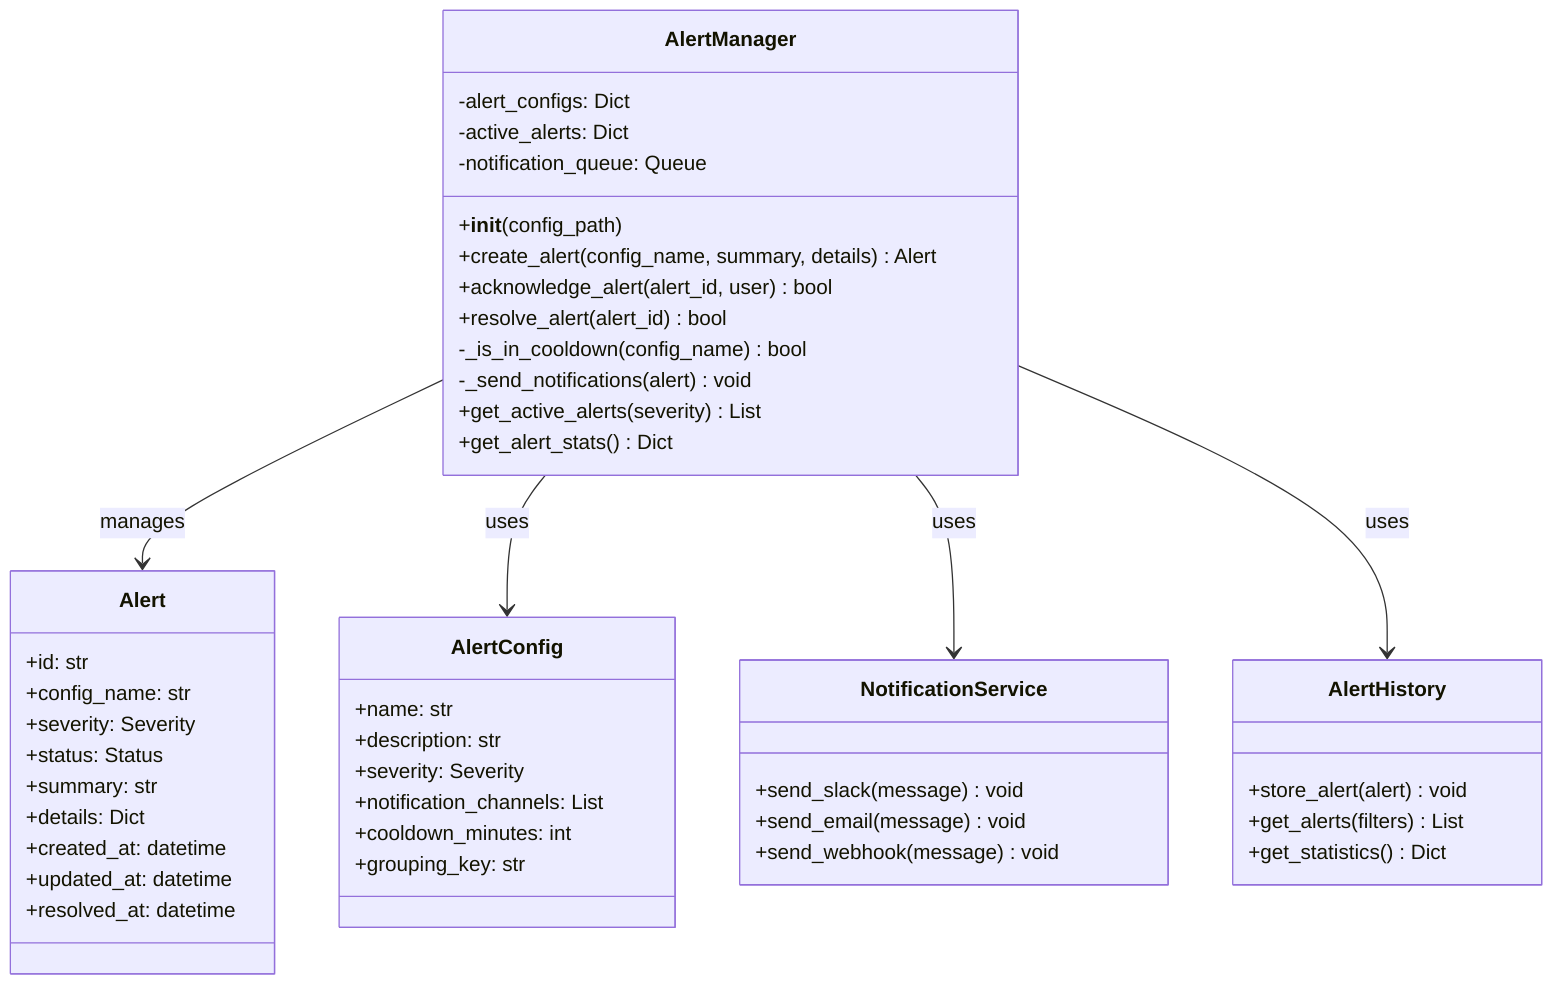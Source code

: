 classDiagram
    class AlertManager {
        -alert_configs: Dict
        -active_alerts: Dict
        -notification_queue: Queue
        +__init__(config_path)
        +create_alert(config_name, summary, details) Alert
        +acknowledge_alert(alert_id, user) bool
        +resolve_alert(alert_id) bool
        -_is_in_cooldown(config_name) bool
        -_send_notifications(alert) void
        +get_active_alerts(severity) List
        +get_alert_stats() Dict
    }

    class Alert {
        +id: str
        +config_name: str
        +severity: Severity
        +status: Status
        +summary: str
        +details: Dict
        +created_at: datetime
        +updated_at: datetime
        +resolved_at: datetime
    }

    class AlertConfig {
        +name: str
        +description: str
        +severity: Severity
        +notification_channels: List
        +cooldown_minutes: int
        +grouping_key: str
    }

    class NotificationService {
        +send_slack(message) void
        +send_email(message) void
        +send_webhook(message) void
    }

    class AlertHistory {
        +store_alert(alert) void
        +get_alerts(filters) List
        +get_statistics() Dict
    }

    AlertManager --> Alert : manages
    AlertManager --> AlertConfig : uses
    AlertManager --> NotificationService : uses
    AlertManager --> AlertHistory : uses